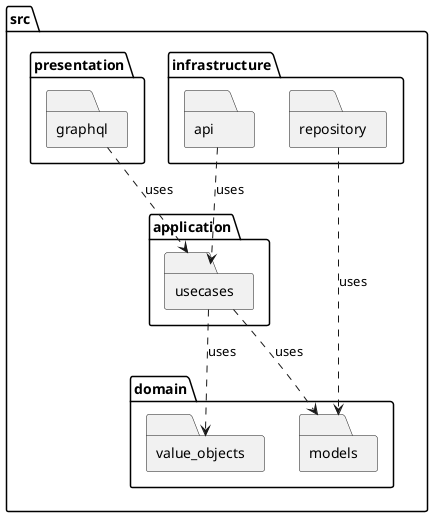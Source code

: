 @startuml ディレクトリの依存関係

package "src" {
    package "domain" {
        folder "models" as Models
        folder "value_objects" as ValueObjects
    }

    package "application" {
        folder "usecases" as UseCases
    }

    package "infrastructure" {
        folder "repository" as Repository
        folder "api" as API
    }

    package "presentation" {
        folder "graphql" as GraphQL
    }
}

' 依存関係
UseCases ..> Models : uses
UseCases ..> ValueObjects : uses
Repository ..> Models : uses
GraphQL ..> UseCases : uses
API ..> UseCases : uses

@enduml
